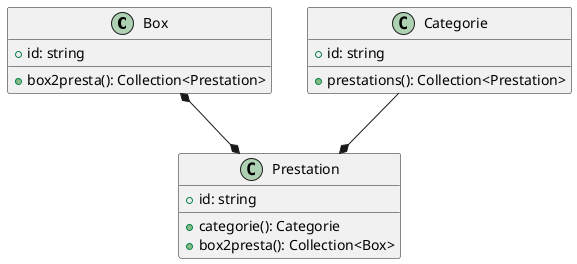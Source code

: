 @startuml
class Box {
    + id: string
    + box2presta(): Collection<Prestation>
}

class Categorie {
    + id: string
    + prestations(): Collection<Prestation>
}

class Prestation {
    + id: string
    + categorie(): Categorie
    + box2presta(): Collection<Box>
}

Box *--* Prestation
Categorie --* Prestation

@enduml
